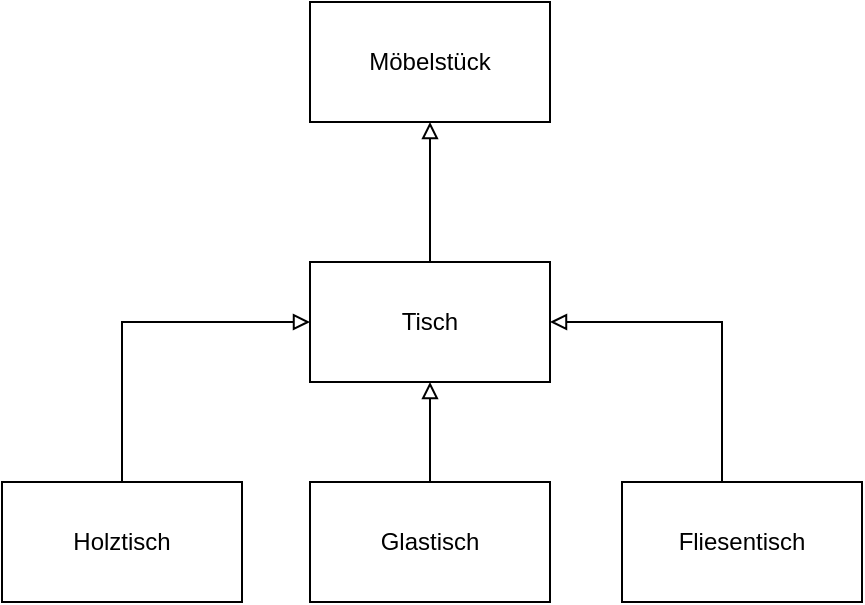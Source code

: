 <mxfile version="20.3.0" type="device"><diagram id="Uqb0kWOaB0TMcaK8Q7kk" name="Seite-1"><mxGraphModel dx="1038" dy="649" grid="1" gridSize="10" guides="1" tooltips="1" connect="1" arrows="1" fold="1" page="1" pageScale="1" pageWidth="827" pageHeight="1169" math="0" shadow="0"><root><mxCell id="0"/><mxCell id="1" parent="0"/><mxCell id="lmDghTFsg1uWDxwJCwSs-1" value="Möbelstück" style="rounded=0;whiteSpace=wrap;html=1;" vertex="1" parent="1"><mxGeometry x="354" y="40" width="120" height="60" as="geometry"/></mxCell><mxCell id="lmDghTFsg1uWDxwJCwSs-8" style="edgeStyle=orthogonalEdgeStyle;rounded=0;orthogonalLoop=1;jettySize=auto;html=1;entryX=0.5;entryY=1;entryDx=0;entryDy=0;endArrow=block;endFill=0;" edge="1" parent="1" source="lmDghTFsg1uWDxwJCwSs-2" target="lmDghTFsg1uWDxwJCwSs-1"><mxGeometry relative="1" as="geometry"/></mxCell><mxCell id="lmDghTFsg1uWDxwJCwSs-2" value="Tisch" style="rounded=0;whiteSpace=wrap;html=1;" vertex="1" parent="1"><mxGeometry x="354" y="170" width="120" height="60" as="geometry"/></mxCell><mxCell id="lmDghTFsg1uWDxwJCwSs-10" style="edgeStyle=orthogonalEdgeStyle;rounded=0;orthogonalLoop=1;jettySize=auto;html=1;entryX=0;entryY=0.5;entryDx=0;entryDy=0;endArrow=block;endFill=0;" edge="1" parent="1" source="lmDghTFsg1uWDxwJCwSs-3" target="lmDghTFsg1uWDxwJCwSs-2"><mxGeometry relative="1" as="geometry"><Array as="points"><mxPoint x="260" y="200"/></Array></mxGeometry></mxCell><mxCell id="lmDghTFsg1uWDxwJCwSs-3" value="Holztisch" style="rounded=0;whiteSpace=wrap;html=1;" vertex="1" parent="1"><mxGeometry x="200" y="280" width="120" height="60" as="geometry"/></mxCell><mxCell id="lmDghTFsg1uWDxwJCwSs-9" style="edgeStyle=orthogonalEdgeStyle;rounded=0;orthogonalLoop=1;jettySize=auto;html=1;entryX=0.5;entryY=1;entryDx=0;entryDy=0;endArrow=block;endFill=0;" edge="1" parent="1" source="lmDghTFsg1uWDxwJCwSs-4" target="lmDghTFsg1uWDxwJCwSs-2"><mxGeometry relative="1" as="geometry"/></mxCell><mxCell id="lmDghTFsg1uWDxwJCwSs-4" value="Glastisch" style="rounded=0;whiteSpace=wrap;html=1;" vertex="1" parent="1"><mxGeometry x="354" y="280" width="120" height="60" as="geometry"/></mxCell><mxCell id="lmDghTFsg1uWDxwJCwSs-11" style="edgeStyle=orthogonalEdgeStyle;rounded=0;orthogonalLoop=1;jettySize=auto;html=1;entryX=1;entryY=0.5;entryDx=0;entryDy=0;endArrow=block;endFill=0;" edge="1" parent="1" source="lmDghTFsg1uWDxwJCwSs-5" target="lmDghTFsg1uWDxwJCwSs-2"><mxGeometry relative="1" as="geometry"><Array as="points"><mxPoint x="560" y="200"/></Array></mxGeometry></mxCell><mxCell id="lmDghTFsg1uWDxwJCwSs-5" value="Fliesentisch" style="rounded=0;whiteSpace=wrap;html=1;" vertex="1" parent="1"><mxGeometry x="510" y="280" width="120" height="60" as="geometry"/></mxCell></root></mxGraphModel></diagram></mxfile>
